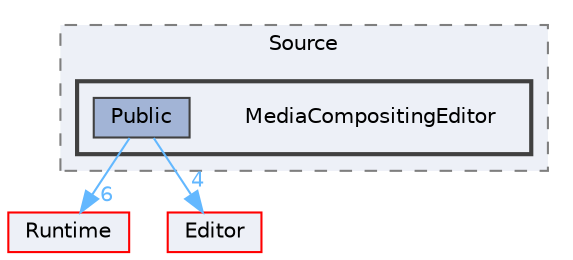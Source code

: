 digraph "MediaCompositingEditor"
{
 // INTERACTIVE_SVG=YES
 // LATEX_PDF_SIZE
  bgcolor="transparent";
  edge [fontname=Helvetica,fontsize=10,labelfontname=Helvetica,labelfontsize=10];
  node [fontname=Helvetica,fontsize=10,shape=box,height=0.2,width=0.4];
  compound=true
  subgraph clusterdir_3908b626e6976d217c08a1d494d38723 {
    graph [ bgcolor="#edf0f7", pencolor="grey50", label="Source", fontname=Helvetica,fontsize=10 style="filled,dashed", URL="dir_3908b626e6976d217c08a1d494d38723.html",tooltip=""]
  subgraph clusterdir_1868210b84504f704929e24027b2738c {
    graph [ bgcolor="#edf0f7", pencolor="grey25", label="", fontname=Helvetica,fontsize=10 style="filled,bold", URL="dir_1868210b84504f704929e24027b2738c.html",tooltip=""]
    dir_1868210b84504f704929e24027b2738c [shape=plaintext, label="MediaCompositingEditor"];
  dir_aa923d4762e3640dc6cf4aa28f1c461d [label="Public", fillcolor="#a2b4d6", color="grey25", style="filled", URL="dir_aa923d4762e3640dc6cf4aa28f1c461d.html",tooltip=""];
  }
  }
  dir_7536b172fbd480bfd146a1b1acd6856b [label="Runtime", fillcolor="#edf0f7", color="red", style="filled", URL="dir_7536b172fbd480bfd146a1b1acd6856b.html",tooltip=""];
  dir_b26507eead720464ba2ac6bbc6dcec5f [label="Editor", fillcolor="#edf0f7", color="red", style="filled", URL="dir_b26507eead720464ba2ac6bbc6dcec5f.html",tooltip=""];
  dir_aa923d4762e3640dc6cf4aa28f1c461d->dir_7536b172fbd480bfd146a1b1acd6856b [headlabel="6", labeldistance=1.5 headhref="dir_000834_000984.html" href="dir_000834_000984.html" color="steelblue1" fontcolor="steelblue1"];
  dir_aa923d4762e3640dc6cf4aa28f1c461d->dir_b26507eead720464ba2ac6bbc6dcec5f [headlabel="4", labeldistance=1.5 headhref="dir_000834_000357.html" href="dir_000834_000357.html" color="steelblue1" fontcolor="steelblue1"];
}
